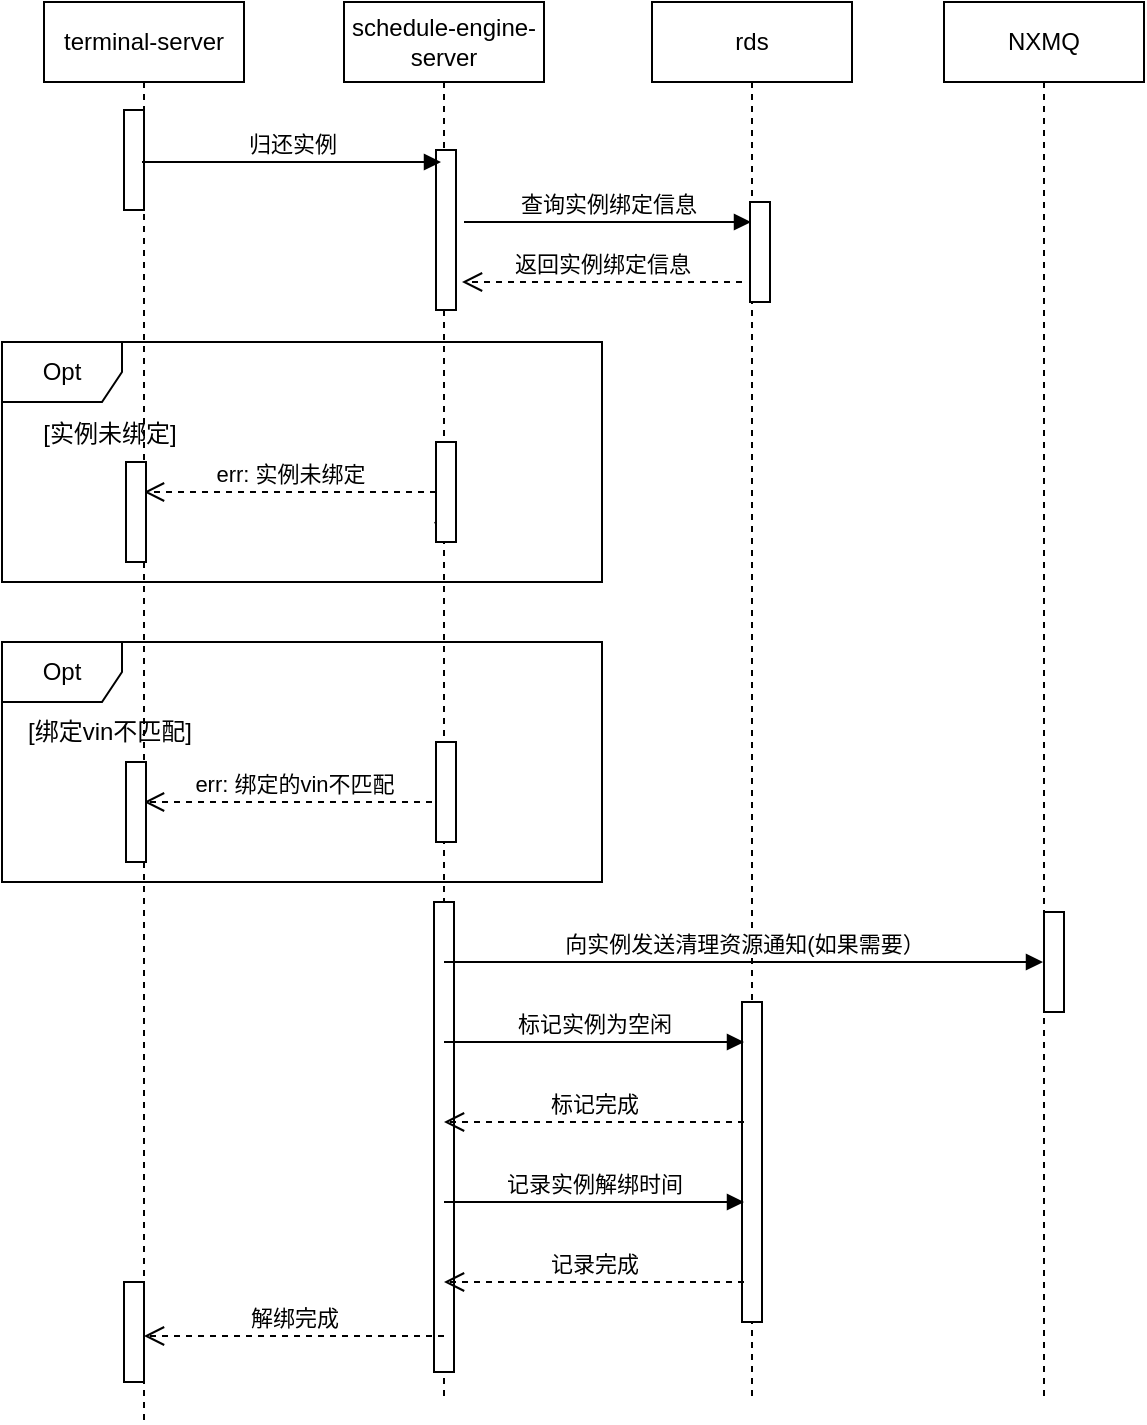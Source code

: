 <mxfile version="22.1.18" type="github">
  <diagram name="第 1 页" id="uwW60R4ZzoaPy8x_xTy0">
    <mxGraphModel dx="1434" dy="739" grid="1" gridSize="10" guides="1" tooltips="1" connect="1" arrows="1" fold="1" page="1" pageScale="1" pageWidth="827" pageHeight="1169" math="0" shadow="0">
      <root>
        <mxCell id="0" />
        <mxCell id="1" parent="0" />
        <mxCell id="IZtUaJsD1v50YrY6wFHG-1" value="terminal-server" style="shape=umlLifeline;perimeter=lifelinePerimeter;whiteSpace=wrap;html=1;container=1;dropTarget=0;collapsible=0;recursiveResize=0;outlineConnect=0;portConstraint=eastwest;newEdgeStyle={&quot;curved&quot;:0,&quot;rounded&quot;:0};" vertex="1" parent="1">
          <mxGeometry x="90" y="80" width="100" height="710" as="geometry" />
        </mxCell>
        <mxCell id="IZtUaJsD1v50YrY6wFHG-20" value="" style="html=1;points=[[0,0,0,0,5],[0,1,0,0,-5],[1,0,0,0,5],[1,1,0,0,-5]];perimeter=orthogonalPerimeter;outlineConnect=0;targetShapes=umlLifeline;portConstraint=eastwest;newEdgeStyle={&quot;curved&quot;:0,&quot;rounded&quot;:0};" vertex="1" parent="IZtUaJsD1v50YrY6wFHG-1">
          <mxGeometry x="40" y="54" width="10" height="50" as="geometry" />
        </mxCell>
        <mxCell id="IZtUaJsD1v50YrY6wFHG-23" value="" style="html=1;points=[[0,0,0,0,5],[0,1,0,0,-5],[1,0,0,0,5],[1,1,0,0,-5]];perimeter=orthogonalPerimeter;outlineConnect=0;targetShapes=umlLifeline;portConstraint=eastwest;newEdgeStyle={&quot;curved&quot;:0,&quot;rounded&quot;:0};" vertex="1" parent="IZtUaJsD1v50YrY6wFHG-1">
          <mxGeometry x="40" y="640" width="10" height="50" as="geometry" />
        </mxCell>
        <mxCell id="IZtUaJsD1v50YrY6wFHG-2" value="schedule-engine-server" style="shape=umlLifeline;perimeter=lifelinePerimeter;whiteSpace=wrap;html=1;container=1;dropTarget=0;collapsible=0;recursiveResize=0;outlineConnect=0;portConstraint=eastwest;newEdgeStyle={&quot;curved&quot;:0,&quot;rounded&quot;:0};" vertex="1" parent="1">
          <mxGeometry x="240" y="80" width="100" height="700" as="geometry" />
        </mxCell>
        <mxCell id="IZtUaJsD1v50YrY6wFHG-24" value="" style="html=1;points=[[0,0,0,0,5],[0,1,0,0,-5],[1,0,0,0,5],[1,1,0,0,-5]];perimeter=orthogonalPerimeter;outlineConnect=0;targetShapes=umlLifeline;portConstraint=eastwest;newEdgeStyle={&quot;curved&quot;:0,&quot;rounded&quot;:0};" vertex="1" parent="IZtUaJsD1v50YrY6wFHG-2">
          <mxGeometry x="46" y="74" width="10" height="80" as="geometry" />
        </mxCell>
        <mxCell id="IZtUaJsD1v50YrY6wFHG-30" value="" style="html=1;points=[[0,0,0,0,5],[0,1,0,0,-5],[1,0,0,0,5],[1,1,0,0,-5]];perimeter=orthogonalPerimeter;outlineConnect=0;targetShapes=umlLifeline;portConstraint=eastwest;newEdgeStyle={&quot;curved&quot;:0,&quot;rounded&quot;:0};" vertex="1" parent="IZtUaJsD1v50YrY6wFHG-2">
          <mxGeometry x="45" y="450" width="10" height="235" as="geometry" />
        </mxCell>
        <mxCell id="IZtUaJsD1v50YrY6wFHG-3" value="rds" style="shape=umlLifeline;perimeter=lifelinePerimeter;whiteSpace=wrap;html=1;container=1;dropTarget=0;collapsible=0;recursiveResize=0;outlineConnect=0;portConstraint=eastwest;newEdgeStyle={&quot;curved&quot;:0,&quot;rounded&quot;:0};" vertex="1" parent="1">
          <mxGeometry x="394" y="80" width="100" height="700" as="geometry" />
        </mxCell>
        <mxCell id="IZtUaJsD1v50YrY6wFHG-31" value="" style="html=1;points=[[0,0,0,0,5],[0,1,0,0,-5],[1,0,0,0,5],[1,1,0,0,-5]];perimeter=orthogonalPerimeter;outlineConnect=0;targetShapes=umlLifeline;portConstraint=eastwest;newEdgeStyle={&quot;curved&quot;:0,&quot;rounded&quot;:0};" vertex="1" parent="IZtUaJsD1v50YrY6wFHG-3">
          <mxGeometry x="45" y="500" width="10" height="160" as="geometry" />
        </mxCell>
        <mxCell id="IZtUaJsD1v50YrY6wFHG-33" value="" style="html=1;points=[[0,0,0,0,5],[0,1,0,0,-5],[1,0,0,0,5],[1,1,0,0,-5]];perimeter=orthogonalPerimeter;outlineConnect=0;targetShapes=umlLifeline;portConstraint=eastwest;newEdgeStyle={&quot;curved&quot;:0,&quot;rounded&quot;:0};" vertex="1" parent="IZtUaJsD1v50YrY6wFHG-3">
          <mxGeometry x="49" y="100" width="10" height="50" as="geometry" />
        </mxCell>
        <mxCell id="IZtUaJsD1v50YrY6wFHG-4" value="NXMQ" style="shape=umlLifeline;perimeter=lifelinePerimeter;whiteSpace=wrap;html=1;container=1;dropTarget=0;collapsible=0;recursiveResize=0;outlineConnect=0;portConstraint=eastwest;newEdgeStyle={&quot;curved&quot;:0,&quot;rounded&quot;:0};" vertex="1" parent="1">
          <mxGeometry x="540" y="80" width="100" height="700" as="geometry" />
        </mxCell>
        <mxCell id="IZtUaJsD1v50YrY6wFHG-32" value="" style="html=1;points=[[0,0,0,0,5],[0,1,0,0,-5],[1,0,0,0,5],[1,1,0,0,-5]];perimeter=orthogonalPerimeter;outlineConnect=0;targetShapes=umlLifeline;portConstraint=eastwest;newEdgeStyle={&quot;curved&quot;:0,&quot;rounded&quot;:0};" vertex="1" parent="IZtUaJsD1v50YrY6wFHG-4">
          <mxGeometry x="50" y="455" width="10" height="50" as="geometry" />
        </mxCell>
        <mxCell id="IZtUaJsD1v50YrY6wFHG-5" value="归还实例" style="html=1;verticalAlign=bottom;endArrow=block;curved=0;rounded=0;" edge="1" parent="1">
          <mxGeometry width="80" relative="1" as="geometry">
            <mxPoint x="139" y="160" as="sourcePoint" />
            <mxPoint x="288.5" y="160" as="targetPoint" />
          </mxGeometry>
        </mxCell>
        <mxCell id="IZtUaJsD1v50YrY6wFHG-6" value="查询实例绑定信息" style="html=1;verticalAlign=bottom;endArrow=block;curved=0;rounded=0;" edge="1" parent="1" target="IZtUaJsD1v50YrY6wFHG-3">
          <mxGeometry width="80" relative="1" as="geometry">
            <mxPoint x="300" y="190" as="sourcePoint" />
            <mxPoint x="370" y="190" as="targetPoint" />
          </mxGeometry>
        </mxCell>
        <mxCell id="IZtUaJsD1v50YrY6wFHG-7" value="返回实例绑定信息" style="html=1;verticalAlign=bottom;endArrow=open;dashed=1;endSize=8;curved=0;rounded=0;" edge="1" parent="1">
          <mxGeometry relative="1" as="geometry">
            <mxPoint x="439" y="220" as="sourcePoint" />
            <mxPoint x="299" y="220" as="targetPoint" />
          </mxGeometry>
        </mxCell>
        <mxCell id="IZtUaJsD1v50YrY6wFHG-8" value="Opt" style="shape=umlFrame;whiteSpace=wrap;html=1;pointerEvents=0;" vertex="1" parent="1">
          <mxGeometry x="69" y="250" width="300" height="120" as="geometry" />
        </mxCell>
        <mxCell id="IZtUaJsD1v50YrY6wFHG-9" value="[实例未绑定]" style="text;html=1;strokeColor=none;fillColor=none;align=center;verticalAlign=middle;whiteSpace=wrap;rounded=0;" vertex="1" parent="1">
          <mxGeometry x="76" y="281" width="94" height="30" as="geometry" />
        </mxCell>
        <mxCell id="IZtUaJsD1v50YrY6wFHG-10" value="err: 实例未绑定" style="html=1;verticalAlign=bottom;endArrow=open;dashed=1;endSize=8;curved=0;rounded=0;" edge="1" parent="1" source="IZtUaJsD1v50YrY6wFHG-25" target="IZtUaJsD1v50YrY6wFHG-1">
          <mxGeometry relative="1" as="geometry">
            <mxPoint x="290" y="330" as="sourcePoint" />
            <mxPoint x="210" y="330" as="targetPoint" />
          </mxGeometry>
        </mxCell>
        <mxCell id="IZtUaJsD1v50YrY6wFHG-11" value="Opt" style="shape=umlFrame;whiteSpace=wrap;html=1;pointerEvents=0;" vertex="1" parent="1">
          <mxGeometry x="69" y="400" width="300" height="120" as="geometry" />
        </mxCell>
        <mxCell id="IZtUaJsD1v50YrY6wFHG-12" value="[绑定vin不匹配]" style="text;html=1;strokeColor=none;fillColor=none;align=center;verticalAlign=middle;whiteSpace=wrap;rounded=0;" vertex="1" parent="1">
          <mxGeometry x="76" y="430" width="94" height="30" as="geometry" />
        </mxCell>
        <mxCell id="IZtUaJsD1v50YrY6wFHG-13" value="err: 绑定的vin不匹配" style="html=1;verticalAlign=bottom;endArrow=open;dashed=1;endSize=8;curved=0;rounded=0;" edge="1" parent="1">
          <mxGeometry relative="1" as="geometry">
            <mxPoint x="290" y="480" as="sourcePoint" />
            <mxPoint x="140" y="480" as="targetPoint" />
          </mxGeometry>
        </mxCell>
        <mxCell id="IZtUaJsD1v50YrY6wFHG-14" value="标记实例为空闲" style="html=1;verticalAlign=bottom;endArrow=block;curved=0;rounded=0;" edge="1" parent="1">
          <mxGeometry width="80" relative="1" as="geometry">
            <mxPoint x="290" y="600" as="sourcePoint" />
            <mxPoint x="440" y="600" as="targetPoint" />
            <mxPoint as="offset" />
          </mxGeometry>
        </mxCell>
        <mxCell id="IZtUaJsD1v50YrY6wFHG-15" value="标记完成" style="html=1;verticalAlign=bottom;endArrow=open;dashed=1;endSize=8;curved=0;rounded=0;" edge="1" parent="1">
          <mxGeometry relative="1" as="geometry">
            <mxPoint x="440" y="640" as="sourcePoint" />
            <mxPoint x="290" y="640" as="targetPoint" />
          </mxGeometry>
        </mxCell>
        <mxCell id="IZtUaJsD1v50YrY6wFHG-16" value="记录实例解绑时间" style="html=1;verticalAlign=bottom;endArrow=block;curved=0;rounded=0;" edge="1" parent="1">
          <mxGeometry width="80" relative="1" as="geometry">
            <mxPoint x="290" y="680" as="sourcePoint" />
            <mxPoint x="440" y="680" as="targetPoint" />
            <mxPoint as="offset" />
          </mxGeometry>
        </mxCell>
        <mxCell id="IZtUaJsD1v50YrY6wFHG-17" value="记录完成" style="html=1;verticalAlign=bottom;endArrow=open;dashed=1;endSize=8;curved=0;rounded=0;" edge="1" parent="1">
          <mxGeometry relative="1" as="geometry">
            <mxPoint x="440" y="720" as="sourcePoint" />
            <mxPoint x="290" y="720" as="targetPoint" />
          </mxGeometry>
        </mxCell>
        <mxCell id="IZtUaJsD1v50YrY6wFHG-18" value="解绑完成" style="html=1;verticalAlign=bottom;endArrow=open;dashed=1;endSize=8;curved=0;rounded=0;" edge="1" parent="1">
          <mxGeometry relative="1" as="geometry">
            <mxPoint x="290" y="747" as="sourcePoint" />
            <mxPoint x="140" y="747" as="targetPoint" />
          </mxGeometry>
        </mxCell>
        <mxCell id="IZtUaJsD1v50YrY6wFHG-19" value="向实例发送清理资源通知(如果需要）" style="html=1;verticalAlign=bottom;endArrow=block;curved=0;rounded=0;" edge="1" parent="1" target="IZtUaJsD1v50YrY6wFHG-4">
          <mxGeometry width="80" relative="1" as="geometry">
            <mxPoint x="290" y="560" as="sourcePoint" />
            <mxPoint x="370" y="560" as="targetPoint" />
          </mxGeometry>
        </mxCell>
        <mxCell id="IZtUaJsD1v50YrY6wFHG-21" value="" style="html=1;points=[[0,0,0,0,5],[0,1,0,0,-5],[1,0,0,0,5],[1,1,0,0,-5]];perimeter=orthogonalPerimeter;outlineConnect=0;targetShapes=umlLifeline;portConstraint=eastwest;newEdgeStyle={&quot;curved&quot;:0,&quot;rounded&quot;:0};" vertex="1" parent="1">
          <mxGeometry x="131" y="310" width="10" height="50" as="geometry" />
        </mxCell>
        <mxCell id="IZtUaJsD1v50YrY6wFHG-22" value="" style="html=1;points=[[0,0,0,0,5],[0,1,0,0,-5],[1,0,0,0,5],[1,1,0,0,-5]];perimeter=orthogonalPerimeter;outlineConnect=0;targetShapes=umlLifeline;portConstraint=eastwest;newEdgeStyle={&quot;curved&quot;:0,&quot;rounded&quot;:0};" vertex="1" parent="1">
          <mxGeometry x="131" y="460" width="10" height="50" as="geometry" />
        </mxCell>
        <mxCell id="IZtUaJsD1v50YrY6wFHG-26" value="" style="html=1;verticalAlign=bottom;endArrow=open;dashed=1;endSize=8;curved=0;rounded=0;" edge="1" parent="1" target="IZtUaJsD1v50YrY6wFHG-25">
          <mxGeometry relative="1" as="geometry">
            <mxPoint x="290" y="330" as="sourcePoint" />
            <mxPoint x="140" y="330" as="targetPoint" />
          </mxGeometry>
        </mxCell>
        <mxCell id="IZtUaJsD1v50YrY6wFHG-25" value="" style="html=1;points=[[0,0,0,0,5],[0,1,0,0,-5],[1,0,0,0,5],[1,1,0,0,-5]];perimeter=orthogonalPerimeter;outlineConnect=0;targetShapes=umlLifeline;portConstraint=eastwest;newEdgeStyle={&quot;curved&quot;:0,&quot;rounded&quot;:0};" vertex="1" parent="1">
          <mxGeometry x="286" y="300" width="10" height="50" as="geometry" />
        </mxCell>
        <mxCell id="IZtUaJsD1v50YrY6wFHG-27" value="" style="html=1;points=[[0,0,0,0,5],[0,1,0,0,-5],[1,0,0,0,5],[1,1,0,0,-5]];perimeter=orthogonalPerimeter;outlineConnect=0;targetShapes=umlLifeline;portConstraint=eastwest;newEdgeStyle={&quot;curved&quot;:0,&quot;rounded&quot;:0};" vertex="1" parent="1">
          <mxGeometry x="286" y="450" width="10" height="50" as="geometry" />
        </mxCell>
      </root>
    </mxGraphModel>
  </diagram>
</mxfile>
